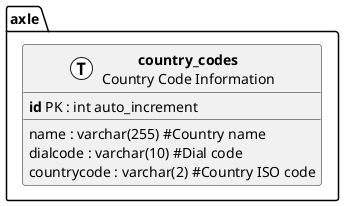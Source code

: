 @startuml "Backend Schema"

!define TABLE(name, desc) class name as "<b>name</b>\ndesc" << (T,#FFFFFF) >>
!define COL(name, type, desc) name : type #desc
!define PK(name) <b>name</b> PK

namespace axle {
  TABLE(country_codes, "Country Code Information") {
      PK(id) : int auto_increment
      COL(name, varchar(255), "Country name")
      COL(dialcode, varchar(10), "Dial code")
      COL(countrycode, varchar(2), "Country ISO code")
  }
}

@enduml